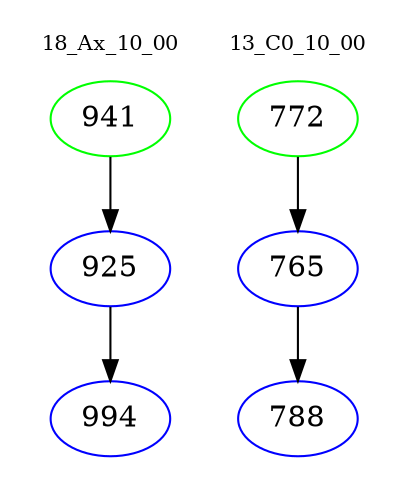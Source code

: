 digraph{
subgraph cluster_0 {
color = white
label = "18_Ax_10_00";
fontsize=10;
T0_941 [label="941", color="green"]
T0_941 -> T0_925 [color="black"]
T0_925 [label="925", color="blue"]
T0_925 -> T0_994 [color="black"]
T0_994 [label="994", color="blue"]
}
subgraph cluster_1 {
color = white
label = "13_C0_10_00";
fontsize=10;
T1_772 [label="772", color="green"]
T1_772 -> T1_765 [color="black"]
T1_765 [label="765", color="blue"]
T1_765 -> T1_788 [color="black"]
T1_788 [label="788", color="blue"]
}
}
